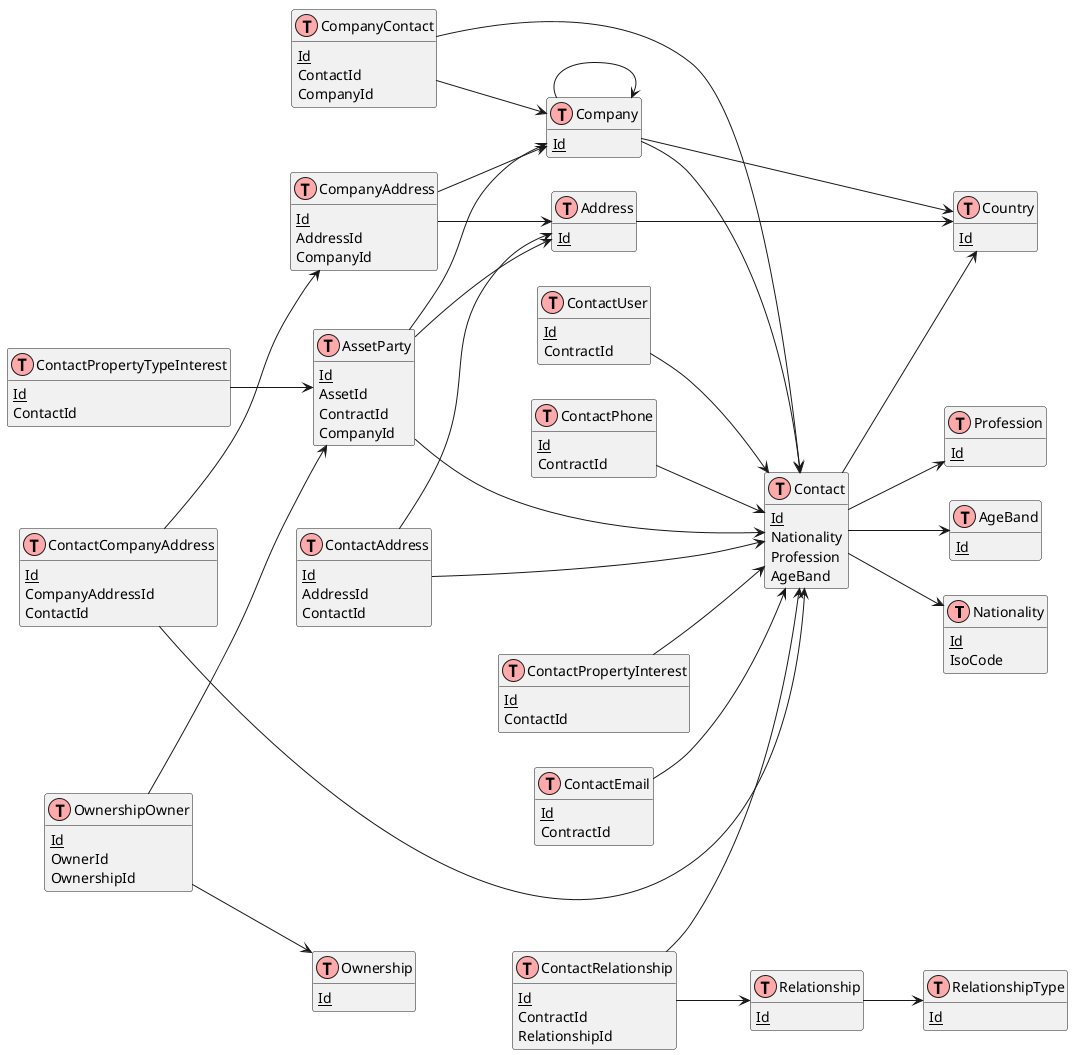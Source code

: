 @startuml ContactDb

left to right direction

!define table(x) class x << (T,#FFAAAA) >>
!define primary_key(x) <u>x</u>
hide methods
hide stereotypes

table(Nationality)
{
    primary_key(Id)
    IsoCode
}

table(Profession)
{
    primary_key(Id)
}

table(AgeBand)  
{
    primary_key(Id)
}

table(Contact)
{
    primary_key(Id)
    Nationality
    Profession
    AgeBand
}

table(Company)
{
    primary_key(Id)
}

table(Country)
{
    primary_key(Id)
}

table(CompanyContact)
{
    primary_key(Id)
    ContactId
    CompanyId
}

table(Address)
{
    primary_key(Id)
}

table(CompanyAddress)
{
    primary_key(Id)
    AddressId
    CompanyId
}

table(ContactCompanyAddress)
{
    primary_key(Id)
    CompanyAddressId
    ContactId
}

table(ContactAddress)
{
    primary_key(Id)
    AddressId
    ContactId
}

table(ContactPropertyInterest)
{
    primary_key(Id)
    ContactId
}

table(ContactPropertyTypeInterest)
{
    primary_key(Id)
    ContactId
}

table(AssetParty)
{
    primary_key(Id)
    AssetId
    ContractId
    CompanyId
}

table(OwnershipOwner)
{
    primary_key(Id)
    OwnerId
    OwnershipId
}

table(Ownership)
{
    primary_key(Id)
}

table(RelationshipType)
{
    primary_key(Id)
}
table(Relationship)
{
    primary_key(Id)
}
table(ContactRelationship)
{
    primary_key(Id)
    ContractId
    RelationshipId
}

table(ContactEmail)
{
    primary_key(Id)
    ContractId
}

table(ContactUser)
{
    primary_key(Id)
    ContractId
}

table(ContactPhone)
{
    primary_key(Id)
    ContractId
}

Contact --> Nationality
Contact --> Profession
Contact --> AgeBand
Contact --> Country
CompanyContact --> Contact
CompanyContact --> Company
Company --> Company
Company --> Contact
Company --> Country
Address --> Country
CompanyAddress --> Address
CompanyAddress --> Company
ContactCompanyAddress --> Contact
ContactCompanyAddress --> CompanyAddress
ContactAddress -->  Contact
ContactAddress --> Address
ContactPropertyTypeInterest --> AssetParty
ContactPropertyInterest --> Contact
AssetParty --> Contact
AssetParty --> Company
AssetParty --> Address
OwnershipOwner --> Ownership
OwnershipOwner --> AssetParty
Relationship --> RelationshipType
ContactRelationship --> Relationship
ContactRelationship --> Contact
ContactEmail --> Contact
ContactUser --> Contact
ContactPhone --> Contact


@enduml